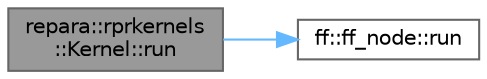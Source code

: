digraph "repara::rprkernels::Kernel::run"
{
 // LATEX_PDF_SIZE
  bgcolor="transparent";
  edge [fontname=Helvetica,fontsize=10,labelfontname=Helvetica,labelfontsize=10];
  node [fontname=Helvetica,fontsize=10,shape=box,height=0.2,width=0.4];
  rankdir="LR";
  Node1 [id="Node000001",label="repara::rprkernels\l::Kernel::run",height=0.2,width=0.4,color="gray40", fillcolor="grey60", style="filled", fontcolor="black",tooltip=" "];
  Node1 -> Node2 [id="edge1_Node000001_Node000002",color="steelblue1",style="solid",tooltip=" "];
  Node2 [id="Node000002",label="ff::ff_node::run",height=0.2,width=0.4,color="grey40", fillcolor="white", style="filled",URL="$classff_1_1ff__node.html#aec4506dc3946ff9e6ce5bb5370545864",tooltip="Run the ff_node"];
}

